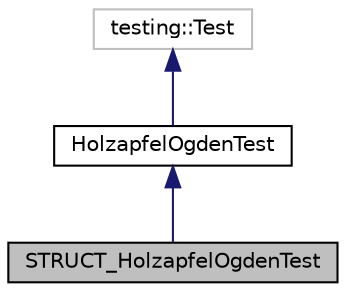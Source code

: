 digraph "STRUCT_HolzapfelOgdenTest"
{
 // LATEX_PDF_SIZE
  edge [fontname="Helvetica",fontsize="10",labelfontname="Helvetica",labelfontsize="10"];
  node [fontname="Helvetica",fontsize="10",shape=record];
  Node1 [label="STRUCT_HolzapfelOgdenTest",height=0.2,width=0.4,color="black", fillcolor="grey75", style="filled", fontcolor="black",tooltip="Test fixture class for STRUCT Holzapfel-Ogden material model."];
  Node2 -> Node1 [dir="back",color="midnightblue",fontsize="10",style="solid",fontname="Helvetica"];
  Node2 [label="HolzapfelOgdenTest",height=0.2,width=0.4,color="black", fillcolor="white", style="filled",URL="$class_holzapfel_ogden_test.html",tooltip="Test fixture class for the Holzapfel-Ogden material model."];
  Node3 -> Node2 [dir="back",color="midnightblue",fontsize="10",style="solid",fontname="Helvetica"];
  Node3 [label="testing::Test",height=0.2,width=0.4,color="grey75", fillcolor="white", style="filled",tooltip=" "];
}
